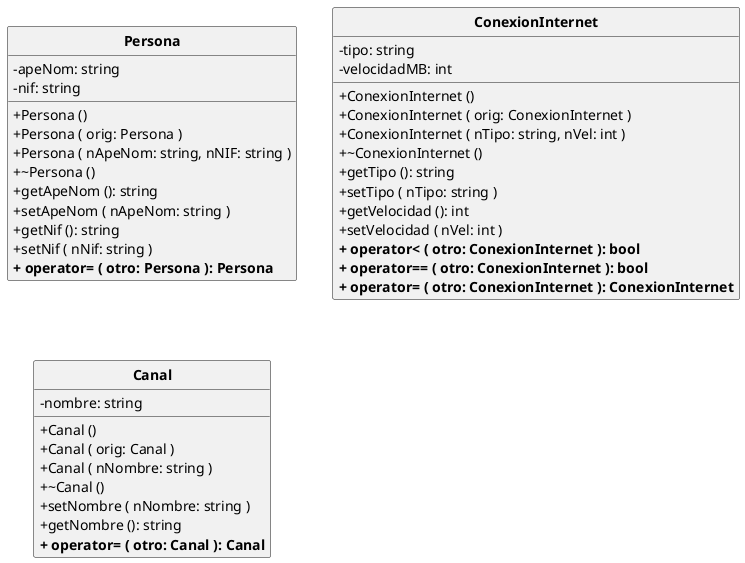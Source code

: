 @startuml

hide circle
skinparam classattributeiconsize 0
skinparam classFontStyle bold

class Persona {
 - apeNom: string
 - nif: string
 + Persona ()
 + Persona ( orig: Persona )
 + Persona ( nApeNom: string, nNIF: string )
 + ~Persona ()
 + getApeNom (): string
 + setApeNom ( nApeNom: string )
 + getNif (): string
 + setNif ( nNif: string )
 <b>+ operator= ( otro: Persona ): Persona
}

class ConexionInternet {
 - tipo: string
 - velocidadMB: int
 + ConexionInternet ()
 + ConexionInternet ( orig: ConexionInternet )
 + ConexionInternet ( nTipo: string, nVel: int )
 + ~ConexionInternet ()
 + getTipo (): string
 + setTipo ( nTipo: string )
 + getVelocidad (): int
 + setVelocidad ( nVel: int )
 <b>+ operator< ( otro: ConexionInternet ): bool
 <b>+ operator== ( otro: ConexionInternet ): bool
 <b>+ operator= ( otro: ConexionInternet ): ConexionInternet
}

class Canal {
 - nombre: string
 + Canal ()
 + Canal ( orig: Canal )
 + Canal ( nNombre: string )
 + ~Canal ()
 + setNombre ( nNombre: string )
 + getNombre (): string
 <b>+ operator= ( otro: Canal ): Canal
}

@enduml